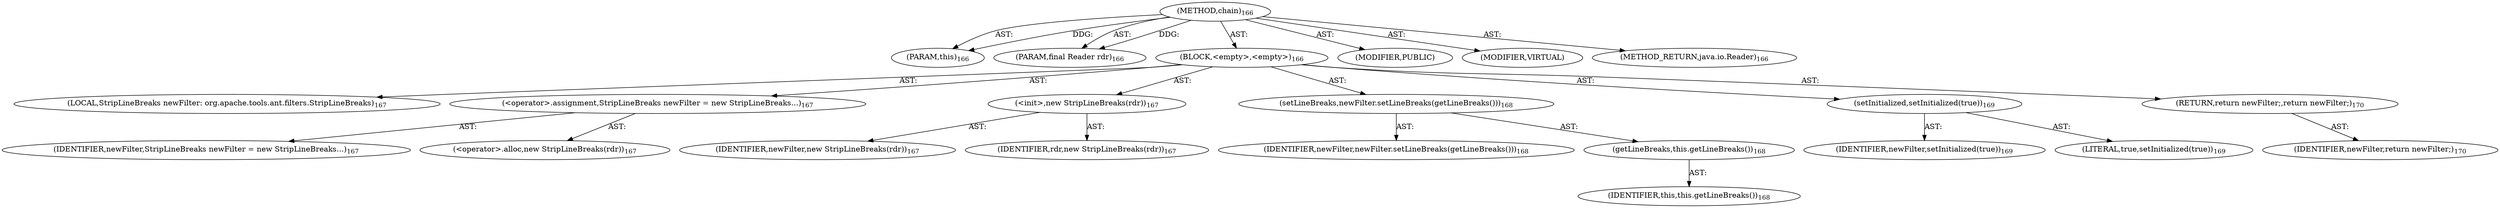 digraph "chain" {  
"111669149701" [label = <(METHOD,chain)<SUB>166</SUB>> ]
"115964116994" [label = <(PARAM,this)<SUB>166</SUB>> ]
"115964117001" [label = <(PARAM,final Reader rdr)<SUB>166</SUB>> ]
"25769803785" [label = <(BLOCK,&lt;empty&gt;,&lt;empty&gt;)<SUB>166</SUB>> ]
"94489280513" [label = <(LOCAL,StripLineBreaks newFilter: org.apache.tools.ant.filters.StripLineBreaks)<SUB>167</SUB>> ]
"30064771097" [label = <(&lt;operator&gt;.assignment,StripLineBreaks newFilter = new StripLineBreaks...)<SUB>167</SUB>> ]
"68719476757" [label = <(IDENTIFIER,newFilter,StripLineBreaks newFilter = new StripLineBreaks...)<SUB>167</SUB>> ]
"30064771098" [label = <(&lt;operator&gt;.alloc,new StripLineBreaks(rdr))<SUB>167</SUB>> ]
"30064771099" [label = <(&lt;init&gt;,new StripLineBreaks(rdr))<SUB>167</SUB>> ]
"68719476758" [label = <(IDENTIFIER,newFilter,new StripLineBreaks(rdr))<SUB>167</SUB>> ]
"68719476759" [label = <(IDENTIFIER,rdr,new StripLineBreaks(rdr))<SUB>167</SUB>> ]
"30064771100" [label = <(setLineBreaks,newFilter.setLineBreaks(getLineBreaks()))<SUB>168</SUB>> ]
"68719476760" [label = <(IDENTIFIER,newFilter,newFilter.setLineBreaks(getLineBreaks()))<SUB>168</SUB>> ]
"30064771101" [label = <(getLineBreaks,this.getLineBreaks())<SUB>168</SUB>> ]
"68719476740" [label = <(IDENTIFIER,this,this.getLineBreaks())<SUB>168</SUB>> ]
"30064771102" [label = <(setInitialized,setInitialized(true))<SUB>169</SUB>> ]
"68719476761" [label = <(IDENTIFIER,newFilter,setInitialized(true))<SUB>169</SUB>> ]
"90194313219" [label = <(LITERAL,true,setInitialized(true))<SUB>169</SUB>> ]
"146028888066" [label = <(RETURN,return newFilter;,return newFilter;)<SUB>170</SUB>> ]
"68719476762" [label = <(IDENTIFIER,newFilter,return newFilter;)<SUB>170</SUB>> ]
"133143986191" [label = <(MODIFIER,PUBLIC)> ]
"133143986192" [label = <(MODIFIER,VIRTUAL)> ]
"128849018885" [label = <(METHOD_RETURN,java.io.Reader)<SUB>166</SUB>> ]
  "111669149701" -> "115964116994"  [ label = "AST: "] 
  "111669149701" -> "115964117001"  [ label = "AST: "] 
  "111669149701" -> "25769803785"  [ label = "AST: "] 
  "111669149701" -> "133143986191"  [ label = "AST: "] 
  "111669149701" -> "133143986192"  [ label = "AST: "] 
  "111669149701" -> "128849018885"  [ label = "AST: "] 
  "25769803785" -> "94489280513"  [ label = "AST: "] 
  "25769803785" -> "30064771097"  [ label = "AST: "] 
  "25769803785" -> "30064771099"  [ label = "AST: "] 
  "25769803785" -> "30064771100"  [ label = "AST: "] 
  "25769803785" -> "30064771102"  [ label = "AST: "] 
  "25769803785" -> "146028888066"  [ label = "AST: "] 
  "30064771097" -> "68719476757"  [ label = "AST: "] 
  "30064771097" -> "30064771098"  [ label = "AST: "] 
  "30064771099" -> "68719476758"  [ label = "AST: "] 
  "30064771099" -> "68719476759"  [ label = "AST: "] 
  "30064771100" -> "68719476760"  [ label = "AST: "] 
  "30064771100" -> "30064771101"  [ label = "AST: "] 
  "30064771101" -> "68719476740"  [ label = "AST: "] 
  "30064771102" -> "68719476761"  [ label = "AST: "] 
  "30064771102" -> "90194313219"  [ label = "AST: "] 
  "146028888066" -> "68719476762"  [ label = "AST: "] 
  "111669149701" -> "115964116994"  [ label = "DDG: "] 
  "111669149701" -> "115964117001"  [ label = "DDG: "] 
}
